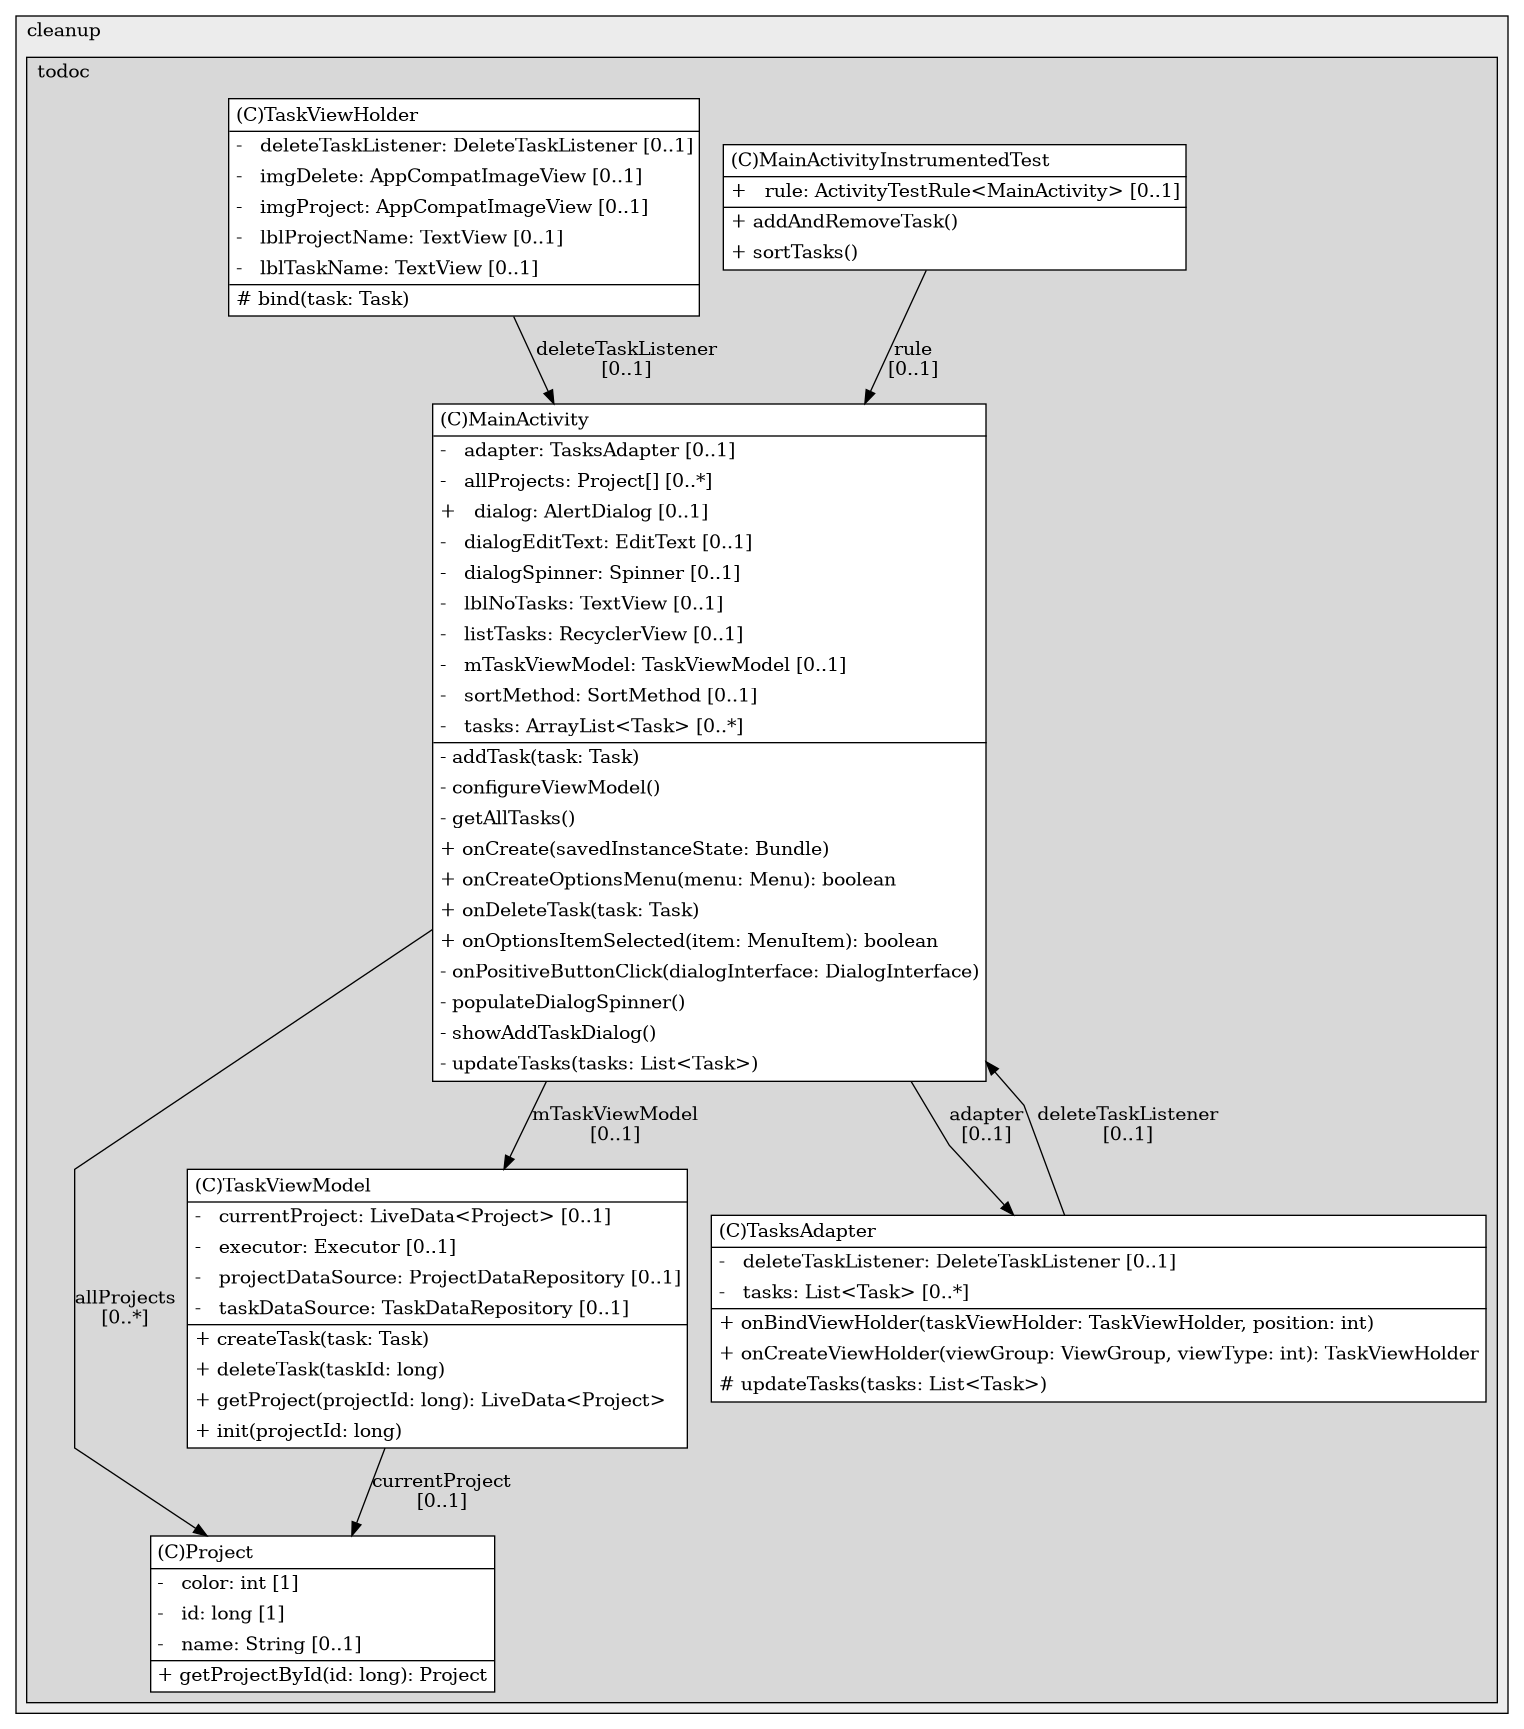 @startuml

/' diagram meta data start
config=StructureConfiguration;
{
  "projectClassification": {
    "searchMode": "OpenProject", // OpenProject, AllProjects
    "includedProjects": "",
    "pathEndKeywords": "*.impl",
    "isClientPath": "",
    "isClientName": "",
    "isTestPath": "",
    "isTestName": "",
    "isMappingPath": "",
    "isMappingName": "",
    "isDataAccessPath": "",
    "isDataAccessName": "",
    "isDataStructurePath": "",
    "isDataStructureName": "",
    "isInterfaceStructuresPath": "",
    "isInterfaceStructuresName": "",
    "isEntryPointPath": "",
    "isEntryPointName": ""
  },
  "graphRestriction": {
    "classPackageExcludeFilter": "",
    "classPackageIncludeFilter": "",
    "classNameExcludeFilter": "",
    "classNameIncludeFilter": "",
    "methodNameExcludeFilter": "",
    "methodNameIncludeFilter": "",
    "removeByInheritance": "", // inheritance/annotation based filtering is done in a second step
    "removeByAnnotation": "",
    "removeByClassPackage": "", // cleanup the graph after inheritance/annotation based filtering is done
    "removeByClassName": "",
    "cutMappings": false,
    "cutEnum": true,
    "cutTests": true,
    "cutClient": true,
    "cutDataAccess": false,
    "cutInterfaceStructures": false,
    "cutDataStructures": false,
    "cutGetterAndSetter": true,
    "cutConstructors": true
  },
  "graphTraversal": {
    "forwardDepth": 6,
    "backwardDepth": 6,
    "classPackageExcludeFilter": "",
    "classPackageIncludeFilter": "",
    "classNameExcludeFilter": "",
    "classNameIncludeFilter": "",
    "methodNameExcludeFilter": "",
    "methodNameIncludeFilter": "",
    "hideMappings": false,
    "hideDataStructures": false,
    "hidePrivateMethods": true,
    "hideInterfaceCalls": true, // indirection: implementation -> interface (is hidden) -> implementation
    "onlyShowApplicationEntryPoints": false // root node is included
  },
  "details": {
    "aggregation": "GroupByClass", // ByClass, GroupByClass, None
    "showClassGenericTypes": true,
    "showMethods": true,
    "showMethodParameterNames": true,
    "showMethodParameterTypes": true,
    "showMethodReturnType": true,
    "showPackageLevels": 2,
    "showDetailedClassStructure": true
  },
  "rootClass": "com.cleanup.todoc.model.Project"
}
diagram meta data end '/



digraph g {
    rankdir="TB"
    splines=polyline
    

'nodes 
subgraph cluster_856774308 { 
   	label=cleanup
	labeljust=l
	fillcolor="#ececec"
	style=filled
   
   subgraph cluster_1925994771 { 
   	label=todoc
	labeljust=l
	fillcolor="#d8d8d8"
	style=filled
   
   MainActivity592173596[
	label=<<TABLE BORDER="1" CELLBORDER="0" CELLPADDING="4" CELLSPACING="0">
<TR><TD ALIGN="LEFT" >(C)MainActivity</TD></TR>
<HR/>
<TR><TD ALIGN="LEFT" >-   adapter: TasksAdapter [0..1]</TD></TR>
<TR><TD ALIGN="LEFT" >-   allProjects: Project[] [0..*]</TD></TR>
<TR><TD ALIGN="LEFT" >+   dialog: AlertDialog [0..1]</TD></TR>
<TR><TD ALIGN="LEFT" >-   dialogEditText: EditText [0..1]</TD></TR>
<TR><TD ALIGN="LEFT" >-   dialogSpinner: Spinner [0..1]</TD></TR>
<TR><TD ALIGN="LEFT" >-   lblNoTasks: TextView [0..1]</TD></TR>
<TR><TD ALIGN="LEFT" >-   listTasks: RecyclerView [0..1]</TD></TR>
<TR><TD ALIGN="LEFT" >-   mTaskViewModel: TaskViewModel [0..1]</TD></TR>
<TR><TD ALIGN="LEFT" >-   sortMethod: SortMethod [0..1]</TD></TR>
<TR><TD ALIGN="LEFT" >-   tasks: ArrayList&lt;Task&gt; [0..*]</TD></TR>
<HR/>
<TR><TD ALIGN="LEFT" >- addTask(task: Task)</TD></TR>
<TR><TD ALIGN="LEFT" >- configureViewModel()</TD></TR>
<TR><TD ALIGN="LEFT" >- getAllTasks()</TD></TR>
<TR><TD ALIGN="LEFT" >+ onCreate(savedInstanceState: Bundle)</TD></TR>
<TR><TD ALIGN="LEFT" >+ onCreateOptionsMenu(menu: Menu): boolean</TD></TR>
<TR><TD ALIGN="LEFT" >+ onDeleteTask(task: Task)</TD></TR>
<TR><TD ALIGN="LEFT" >+ onOptionsItemSelected(item: MenuItem): boolean</TD></TR>
<TR><TD ALIGN="LEFT" >- onPositiveButtonClick(dialogInterface: DialogInterface)</TD></TR>
<TR><TD ALIGN="LEFT" >- populateDialogSpinner()</TD></TR>
<TR><TD ALIGN="LEFT" >- showAddTaskDialog()</TD></TR>
<TR><TD ALIGN="LEFT" >- updateTasks(tasks: List&lt;Task&gt;)</TD></TR>
</TABLE>>
	style=filled
	margin=0
	shape=plaintext
	fillcolor="#FFFFFF"
];

MainActivityInstrumentedTest1258479462[
	label=<<TABLE BORDER="1" CELLBORDER="0" CELLPADDING="4" CELLSPACING="0">
<TR><TD ALIGN="LEFT" >(C)MainActivityInstrumentedTest</TD></TR>
<HR/>
<TR><TD ALIGN="LEFT" >+   rule: ActivityTestRule&lt;MainActivity&gt; [0..1]</TD></TR>
<HR/>
<TR><TD ALIGN="LEFT" >+ addAndRemoveTask()</TD></TR>
<TR><TD ALIGN="LEFT" >+ sortTasks()</TD></TR>
</TABLE>>
	style=filled
	margin=0
	shape=plaintext
	fillcolor="#FFFFFF"
];

Project2005803681[
	label=<<TABLE BORDER="1" CELLBORDER="0" CELLPADDING="4" CELLSPACING="0">
<TR><TD ALIGN="LEFT" >(C)Project</TD></TR>
<HR/>
<TR><TD ALIGN="LEFT" >-   color: int [1]</TD></TR>
<TR><TD ALIGN="LEFT" >-   id: long [1]</TD></TR>
<TR><TD ALIGN="LEFT" >-   name: String [0..1]</TD></TR>
<HR/>
<TR><TD ALIGN="LEFT" >+ getProjectById(id: long): Project</TD></TR>
</TABLE>>
	style=filled
	margin=0
	shape=plaintext
	fillcolor="#FFFFFF"
];

TaskViewHolder1419102573[
	label=<<TABLE BORDER="1" CELLBORDER="0" CELLPADDING="4" CELLSPACING="0">
<TR><TD ALIGN="LEFT" >(C)TaskViewHolder</TD></TR>
<HR/>
<TR><TD ALIGN="LEFT" >-   deleteTaskListener: DeleteTaskListener [0..1]</TD></TR>
<TR><TD ALIGN="LEFT" >-   imgDelete: AppCompatImageView [0..1]</TD></TR>
<TR><TD ALIGN="LEFT" >-   imgProject: AppCompatImageView [0..1]</TD></TR>
<TR><TD ALIGN="LEFT" >-   lblProjectName: TextView [0..1]</TD></TR>
<TR><TD ALIGN="LEFT" >-   lblTaskName: TextView [0..1]</TD></TR>
<HR/>
<TR><TD ALIGN="LEFT" ># bind(task: Task)</TD></TR>
</TABLE>>
	style=filled
	margin=0
	shape=plaintext
	fillcolor="#FFFFFF"
];

TaskViewModel592173596[
	label=<<TABLE BORDER="1" CELLBORDER="0" CELLPADDING="4" CELLSPACING="0">
<TR><TD ALIGN="LEFT" >(C)TaskViewModel</TD></TR>
<HR/>
<TR><TD ALIGN="LEFT" >-   currentProject: LiveData&lt;Project&gt; [0..1]</TD></TR>
<TR><TD ALIGN="LEFT" >-   executor: Executor [0..1]</TD></TR>
<TR><TD ALIGN="LEFT" >-   projectDataSource: ProjectDataRepository [0..1]</TD></TR>
<TR><TD ALIGN="LEFT" >-   taskDataSource: TaskDataRepository [0..1]</TD></TR>
<HR/>
<TR><TD ALIGN="LEFT" >+ createTask(task: Task)</TD></TR>
<TR><TD ALIGN="LEFT" >+ deleteTask(taskId: long)</TD></TR>
<TR><TD ALIGN="LEFT" >+ getProject(projectId: long): LiveData&lt;Project&gt;</TD></TR>
<TR><TD ALIGN="LEFT" >+ init(projectId: long)</TD></TR>
</TABLE>>
	style=filled
	margin=0
	shape=plaintext
	fillcolor="#FFFFFF"
];

TasksAdapter592173596[
	label=<<TABLE BORDER="1" CELLBORDER="0" CELLPADDING="4" CELLSPACING="0">
<TR><TD ALIGN="LEFT" >(C)TasksAdapter</TD></TR>
<HR/>
<TR><TD ALIGN="LEFT" >-   deleteTaskListener: DeleteTaskListener [0..1]</TD></TR>
<TR><TD ALIGN="LEFT" >-   tasks: List&lt;Task&gt; [0..*]</TD></TR>
<HR/>
<TR><TD ALIGN="LEFT" >+ onBindViewHolder(taskViewHolder: TaskViewHolder, position: int)</TD></TR>
<TR><TD ALIGN="LEFT" >+ onCreateViewHolder(viewGroup: ViewGroup, viewType: int): TaskViewHolder</TD></TR>
<TR><TD ALIGN="LEFT" ># updateTasks(tasks: List&lt;Task&gt;)</TD></TR>
</TABLE>>
	style=filled
	margin=0
	shape=plaintext
	fillcolor="#FFFFFF"
];
} 
} 

'edges    
MainActivity592173596 -> Project2005803681[label="allProjects
[0..*]"];
MainActivity592173596 -> TaskViewModel592173596[label="mTaskViewModel
[0..1]"];
MainActivity592173596 -> TasksAdapter592173596[label="adapter
[0..1]"];
MainActivityInstrumentedTest1258479462 -> MainActivity592173596[label="rule
[0..1]"];
TaskViewHolder1419102573 -> MainActivity592173596[label="deleteTaskListener
[0..1]"];
TaskViewModel592173596 -> Project2005803681[label="currentProject
[0..1]"];
TasksAdapter592173596 -> MainActivity592173596[label="deleteTaskListener
[0..1]"];
    
}
@enduml